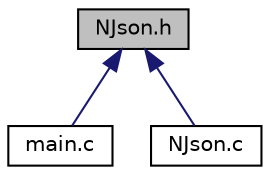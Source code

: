 digraph "NJson.h"
{
  edge [fontname="Helvetica",fontsize="10",labelfontname="Helvetica",labelfontsize="10"];
  node [fontname="Helvetica",fontsize="10",shape=record];
  Node1 [label="NJson.h",height=0.2,width=0.4,color="black", fillcolor="grey75", style="filled", fontcolor="black"];
  Node1 -> Node2 [dir="back",color="midnightblue",fontsize="10",style="solid",fontname="Helvetica"];
  Node2 [label="main.c",height=0.2,width=0.4,color="black", fillcolor="white", style="filled",URL="$main_8c.html",tooltip="Archivo main para la generacion de un JSON de prueba para testeo de los TDA creados. "];
  Node1 -> Node3 [dir="back",color="midnightblue",fontsize="10",style="solid",fontname="Helvetica"];
  Node3 [label="NJson.c",height=0.2,width=0.4,color="black", fillcolor="white", style="filled",URL="$NJson_8c.html",tooltip="Archivo NJson.c con la implementación de primitivas y declaracion de los TDA del Trabajo Práctico Fin..."];
}
